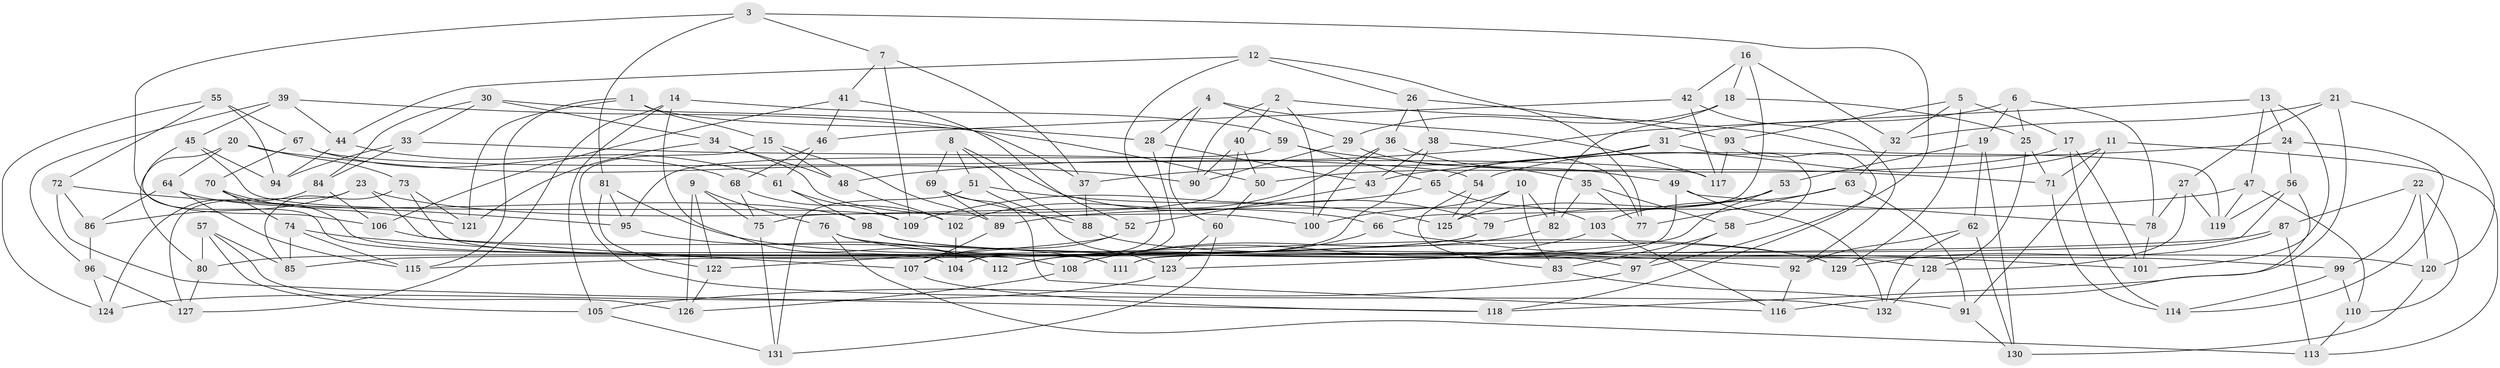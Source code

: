 // coarse degree distribution, {4: 0.43023255813953487, 3: 0.03488372093023256, 6: 0.47674418604651164, 5: 0.05813953488372093}
// Generated by graph-tools (version 1.1) at 2025/24/03/03/25 07:24:23]
// undirected, 132 vertices, 264 edges
graph export_dot {
graph [start="1"]
  node [color=gray90,style=filled];
  1;
  2;
  3;
  4;
  5;
  6;
  7;
  8;
  9;
  10;
  11;
  12;
  13;
  14;
  15;
  16;
  17;
  18;
  19;
  20;
  21;
  22;
  23;
  24;
  25;
  26;
  27;
  28;
  29;
  30;
  31;
  32;
  33;
  34;
  35;
  36;
  37;
  38;
  39;
  40;
  41;
  42;
  43;
  44;
  45;
  46;
  47;
  48;
  49;
  50;
  51;
  52;
  53;
  54;
  55;
  56;
  57;
  58;
  59;
  60;
  61;
  62;
  63;
  64;
  65;
  66;
  67;
  68;
  69;
  70;
  71;
  72;
  73;
  74;
  75;
  76;
  77;
  78;
  79;
  80;
  81;
  82;
  83;
  84;
  85;
  86;
  87;
  88;
  89;
  90;
  91;
  92;
  93;
  94;
  95;
  96;
  97;
  98;
  99;
  100;
  101;
  102;
  103;
  104;
  105;
  106;
  107;
  108;
  109;
  110;
  111;
  112;
  113;
  114;
  115;
  116;
  117;
  118;
  119;
  120;
  121;
  122;
  123;
  124;
  125;
  126;
  127;
  128;
  129;
  130;
  131;
  132;
  1 -- 15;
  1 -- 121;
  1 -- 115;
  1 -- 28;
  2 -- 100;
  2 -- 119;
  2 -- 40;
  2 -- 90;
  3 -- 7;
  3 -- 106;
  3 -- 81;
  3 -- 97;
  4 -- 29;
  4 -- 60;
  4 -- 117;
  4 -- 28;
  5 -- 32;
  5 -- 129;
  5 -- 17;
  5 -- 93;
  6 -- 31;
  6 -- 25;
  6 -- 78;
  6 -- 19;
  7 -- 109;
  7 -- 41;
  7 -- 37;
  8 -- 51;
  8 -- 69;
  8 -- 88;
  8 -- 79;
  9 -- 75;
  9 -- 126;
  9 -- 76;
  9 -- 122;
  10 -- 125;
  10 -- 83;
  10 -- 100;
  10 -- 82;
  11 -- 91;
  11 -- 54;
  11 -- 113;
  11 -- 71;
  12 -- 104;
  12 -- 26;
  12 -- 44;
  12 -- 77;
  13 -- 101;
  13 -- 24;
  13 -- 48;
  13 -- 47;
  14 -- 105;
  14 -- 112;
  14 -- 59;
  14 -- 127;
  15 -- 132;
  15 -- 89;
  15 -- 48;
  16 -- 32;
  16 -- 18;
  16 -- 66;
  16 -- 42;
  17 -- 114;
  17 -- 101;
  17 -- 50;
  18 -- 82;
  18 -- 29;
  18 -- 25;
  19 -- 130;
  19 -- 62;
  19 -- 53;
  20 -- 90;
  20 -- 80;
  20 -- 64;
  20 -- 73;
  21 -- 118;
  21 -- 120;
  21 -- 27;
  21 -- 32;
  22 -- 110;
  22 -- 120;
  22 -- 87;
  22 -- 99;
  23 -- 127;
  23 -- 107;
  23 -- 86;
  23 -- 66;
  24 -- 56;
  24 -- 43;
  24 -- 114;
  25 -- 128;
  25 -- 71;
  26 -- 93;
  26 -- 38;
  26 -- 36;
  27 -- 119;
  27 -- 128;
  27 -- 78;
  28 -- 43;
  28 -- 104;
  29 -- 90;
  29 -- 35;
  30 -- 84;
  30 -- 33;
  30 -- 37;
  30 -- 34;
  31 -- 37;
  31 -- 58;
  31 -- 65;
  32 -- 63;
  33 -- 84;
  33 -- 54;
  33 -- 94;
  34 -- 121;
  34 -- 48;
  34 -- 100;
  35 -- 82;
  35 -- 58;
  35 -- 77;
  36 -- 102;
  36 -- 100;
  36 -- 49;
  37 -- 88;
  38 -- 43;
  38 -- 77;
  38 -- 112;
  39 -- 44;
  39 -- 96;
  39 -- 45;
  39 -- 50;
  40 -- 50;
  40 -- 90;
  40 -- 75;
  41 -- 46;
  41 -- 52;
  41 -- 106;
  42 -- 46;
  42 -- 117;
  42 -- 92;
  43 -- 52;
  44 -- 94;
  44 -- 61;
  45 -- 94;
  45 -- 104;
  45 -- 109;
  46 -- 68;
  46 -- 61;
  47 -- 89;
  47 -- 119;
  47 -- 110;
  48 -- 102;
  49 -- 111;
  49 -- 132;
  49 -- 78;
  50 -- 60;
  51 -- 131;
  51 -- 123;
  51 -- 125;
  52 -- 107;
  52 -- 122;
  53 -- 125;
  53 -- 123;
  53 -- 79;
  54 -- 125;
  54 -- 83;
  55 -- 67;
  55 -- 72;
  55 -- 94;
  55 -- 124;
  56 -- 111;
  56 -- 119;
  56 -- 116;
  57 -- 105;
  57 -- 85;
  57 -- 80;
  57 -- 126;
  58 -- 97;
  58 -- 83;
  59 -- 65;
  59 -- 95;
  59 -- 71;
  60 -- 123;
  60 -- 131;
  61 -- 109;
  61 -- 98;
  62 -- 132;
  62 -- 92;
  62 -- 130;
  63 -- 77;
  63 -- 103;
  63 -- 91;
  64 -- 86;
  64 -- 98;
  64 -- 115;
  65 -- 109;
  65 -- 103;
  66 -- 112;
  66 -- 101;
  67 -- 70;
  67 -- 117;
  67 -- 68;
  68 -- 102;
  68 -- 75;
  69 -- 88;
  69 -- 116;
  69 -- 89;
  70 -- 121;
  70 -- 74;
  70 -- 108;
  71 -- 114;
  72 -- 118;
  72 -- 86;
  72 -- 95;
  73 -- 111;
  73 -- 121;
  73 -- 85;
  74 -- 115;
  74 -- 85;
  74 -- 92;
  75 -- 131;
  76 -- 129;
  76 -- 128;
  76 -- 113;
  78 -- 101;
  79 -- 85;
  79 -- 80;
  80 -- 127;
  81 -- 129;
  81 -- 122;
  81 -- 95;
  82 -- 108;
  83 -- 91;
  84 -- 106;
  84 -- 124;
  86 -- 96;
  87 -- 115;
  87 -- 129;
  87 -- 113;
  88 -- 97;
  89 -- 107;
  91 -- 130;
  92 -- 116;
  93 -- 117;
  93 -- 118;
  95 -- 112;
  96 -- 127;
  96 -- 124;
  97 -- 105;
  98 -- 99;
  98 -- 120;
  99 -- 110;
  99 -- 114;
  102 -- 104;
  103 -- 108;
  103 -- 116;
  105 -- 131;
  106 -- 111;
  107 -- 118;
  108 -- 126;
  110 -- 113;
  120 -- 130;
  122 -- 126;
  123 -- 124;
  128 -- 132;
}
